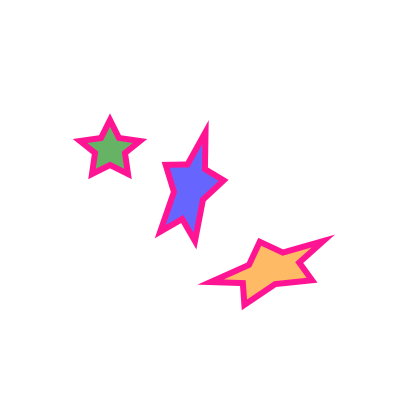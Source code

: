 {
  "$schema": "https://vega.github.io/schema/vega/v5.json",
  "description": "A simple pie chart with embedded data.",
  "background": "white",
  "padding": 5,
  "width": 200,
  "height": 200,
  "style": "view",
  "data": [{
    "name": "data_0",
    "values": [
      {"x": 50, "y": 70, "fill": "green", "scaleX": 15, "scaleY": 15, "angle": 0},
      {"x": 90, "y": 90, "fill": "blue", "scaleX": 15, "scaleY": 30, "angle": 15},
      {"x": 130, "y": 130, "fill": "darkorange", "scaleX": 30, "scaleY": 15, "angle": -20}
    ]
  }],
  "marks": [
    {
      "name": "marks",
      "type": "path",
      "from": {"data": "data_0"},
      "style": ["arc"],
      "encode": {
        "update": {
          "x": {"field": "x"},
          "y": {"field": "y"},
          "scaleX": {"field": "scaleX"},
          "scaleY": {"field": "scaleY"},
          "path": {"value": "M0,.5L.6,.8L.5,.1L1,-.3L.3,-.4L0,-1L-.3,-.4L-1,-.3L-.5,.1L-.6.8L0,.5Z"},
          "fill":  {"field": "fill"},
          "fillOpacity": {"value": 0.6},
          "angle": {"field": "angle"},
          "stroke": {"value": "deeppink"},
          "strokeWidth": {"value": 3}
        }
      }
    }
  ]
}
